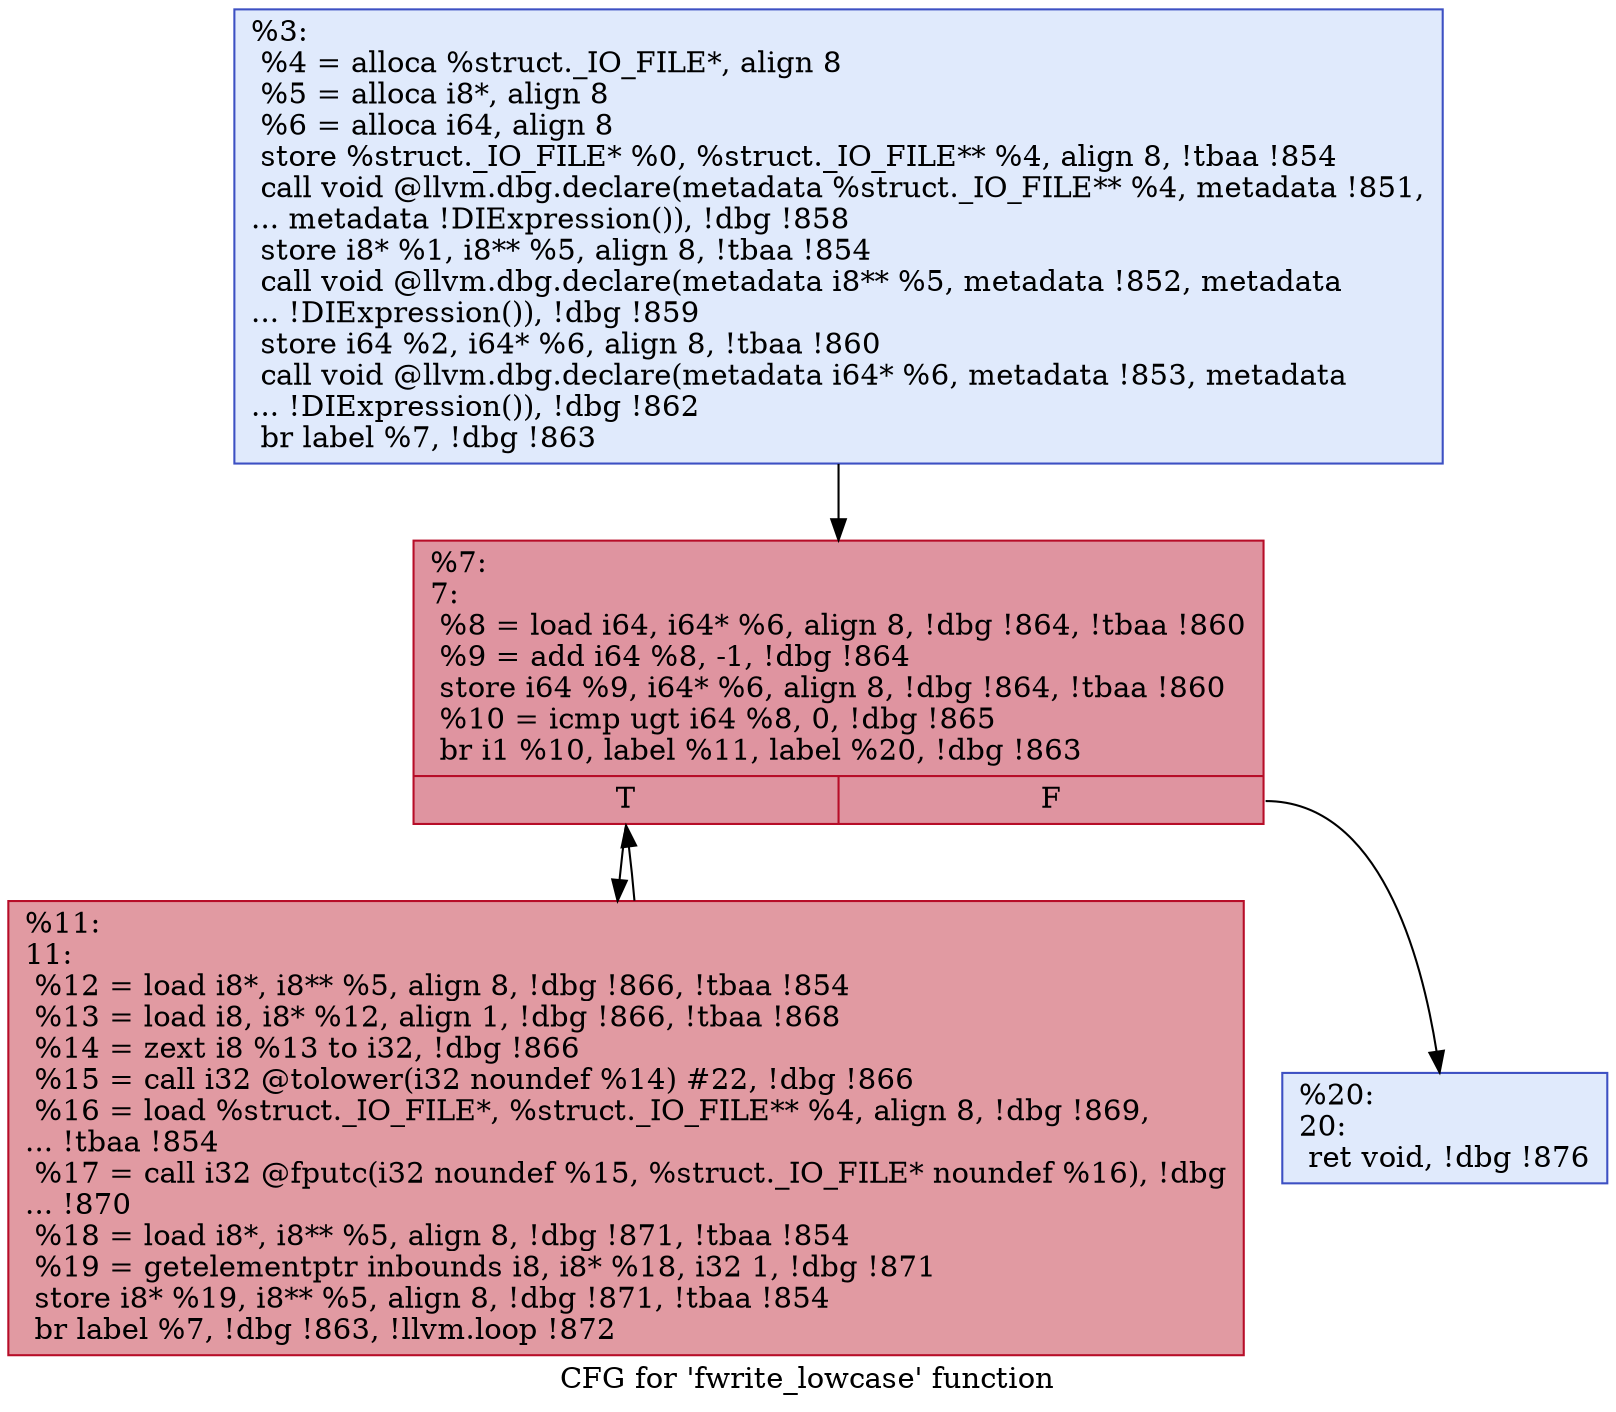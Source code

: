 digraph "CFG for 'fwrite_lowcase' function" {
	label="CFG for 'fwrite_lowcase' function";

	Node0x25ec320 [shape=record,color="#3d50c3ff", style=filled, fillcolor="#b9d0f970",label="{%3:\l  %4 = alloca %struct._IO_FILE*, align 8\l  %5 = alloca i8*, align 8\l  %6 = alloca i64, align 8\l  store %struct._IO_FILE* %0, %struct._IO_FILE** %4, align 8, !tbaa !854\l  call void @llvm.dbg.declare(metadata %struct._IO_FILE** %4, metadata !851,\l... metadata !DIExpression()), !dbg !858\l  store i8* %1, i8** %5, align 8, !tbaa !854\l  call void @llvm.dbg.declare(metadata i8** %5, metadata !852, metadata\l... !DIExpression()), !dbg !859\l  store i64 %2, i64* %6, align 8, !tbaa !860\l  call void @llvm.dbg.declare(metadata i64* %6, metadata !853, metadata\l... !DIExpression()), !dbg !862\l  br label %7, !dbg !863\l}"];
	Node0x25ec320 -> Node0x251a1d0;
	Node0x251a1d0 [shape=record,color="#b70d28ff", style=filled, fillcolor="#b70d2870",label="{%7:\l7:                                                \l  %8 = load i64, i64* %6, align 8, !dbg !864, !tbaa !860\l  %9 = add i64 %8, -1, !dbg !864\l  store i64 %9, i64* %6, align 8, !dbg !864, !tbaa !860\l  %10 = icmp ugt i64 %8, 0, !dbg !865\l  br i1 %10, label %11, label %20, !dbg !863\l|{<s0>T|<s1>F}}"];
	Node0x251a1d0:s0 -> Node0x251a220;
	Node0x251a1d0:s1 -> Node0x251a270;
	Node0x251a220 [shape=record,color="#b70d28ff", style=filled, fillcolor="#bb1b2c70",label="{%11:\l11:                                               \l  %12 = load i8*, i8** %5, align 8, !dbg !866, !tbaa !854\l  %13 = load i8, i8* %12, align 1, !dbg !866, !tbaa !868\l  %14 = zext i8 %13 to i32, !dbg !866\l  %15 = call i32 @tolower(i32 noundef %14) #22, !dbg !866\l  %16 = load %struct._IO_FILE*, %struct._IO_FILE** %4, align 8, !dbg !869,\l... !tbaa !854\l  %17 = call i32 @fputc(i32 noundef %15, %struct._IO_FILE* noundef %16), !dbg\l... !870\l  %18 = load i8*, i8** %5, align 8, !dbg !871, !tbaa !854\l  %19 = getelementptr inbounds i8, i8* %18, i32 1, !dbg !871\l  store i8* %19, i8** %5, align 8, !dbg !871, !tbaa !854\l  br label %7, !dbg !863, !llvm.loop !872\l}"];
	Node0x251a220 -> Node0x251a1d0;
	Node0x251a270 [shape=record,color="#3d50c3ff", style=filled, fillcolor="#b9d0f970",label="{%20:\l20:                                               \l  ret void, !dbg !876\l}"];
}
